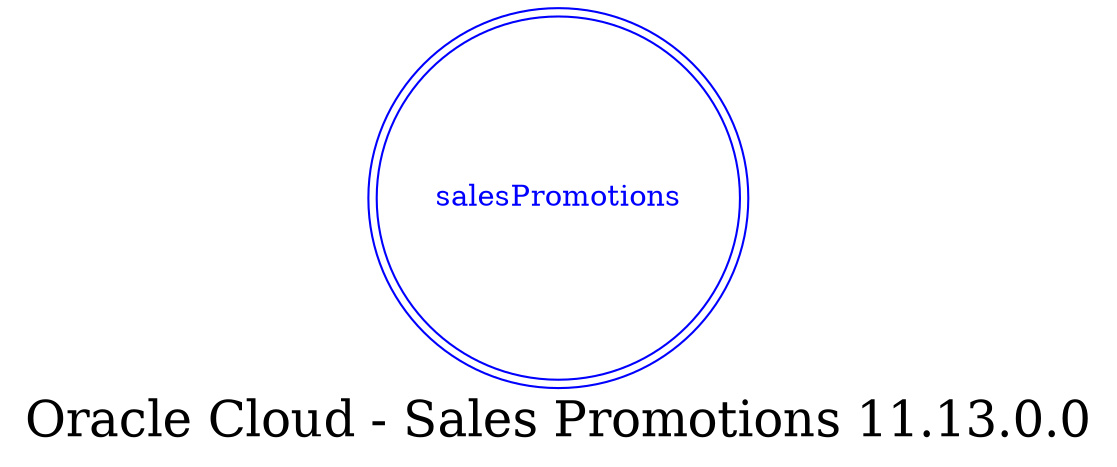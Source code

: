 digraph LexiconGraph {
graph[label="Oracle Cloud - Sales Promotions 11.13.0.0", fontsize=24]
splines=true
"salesPromotions" [color=blue, fontcolor=blue, shape=doublecircle]
}
